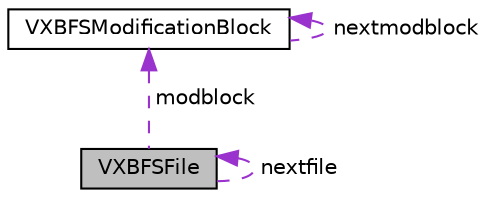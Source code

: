 digraph "VXBFSFile"
{
  edge [fontname="Helvetica",fontsize="10",labelfontname="Helvetica",labelfontsize="10"];
  node [fontname="Helvetica",fontsize="10",shape=record];
  Node1 [label="VXBFSFile",height=0.2,width=0.4,color="black", fillcolor="grey75", style="filled", fontcolor="black"];
  Node1 -> Node1 [dir="back",color="darkorchid3",fontsize="10",style="dashed",label=" nextfile" ,fontname="Helvetica"];
  Node2 -> Node1 [dir="back",color="darkorchid3",fontsize="10",style="dashed",label=" modblock" ,fontname="Helvetica"];
  Node2 [label="VXBFSModificationBlock",height=0.2,width=0.4,color="black", fillcolor="white", style="filled",URL="$a00274.html",tooltip="This is a VXBFS Modification Block. "];
  Node2 -> Node2 [dir="back",color="darkorchid3",fontsize="10",style="dashed",label=" nextmodblock" ,fontname="Helvetica"];
}
